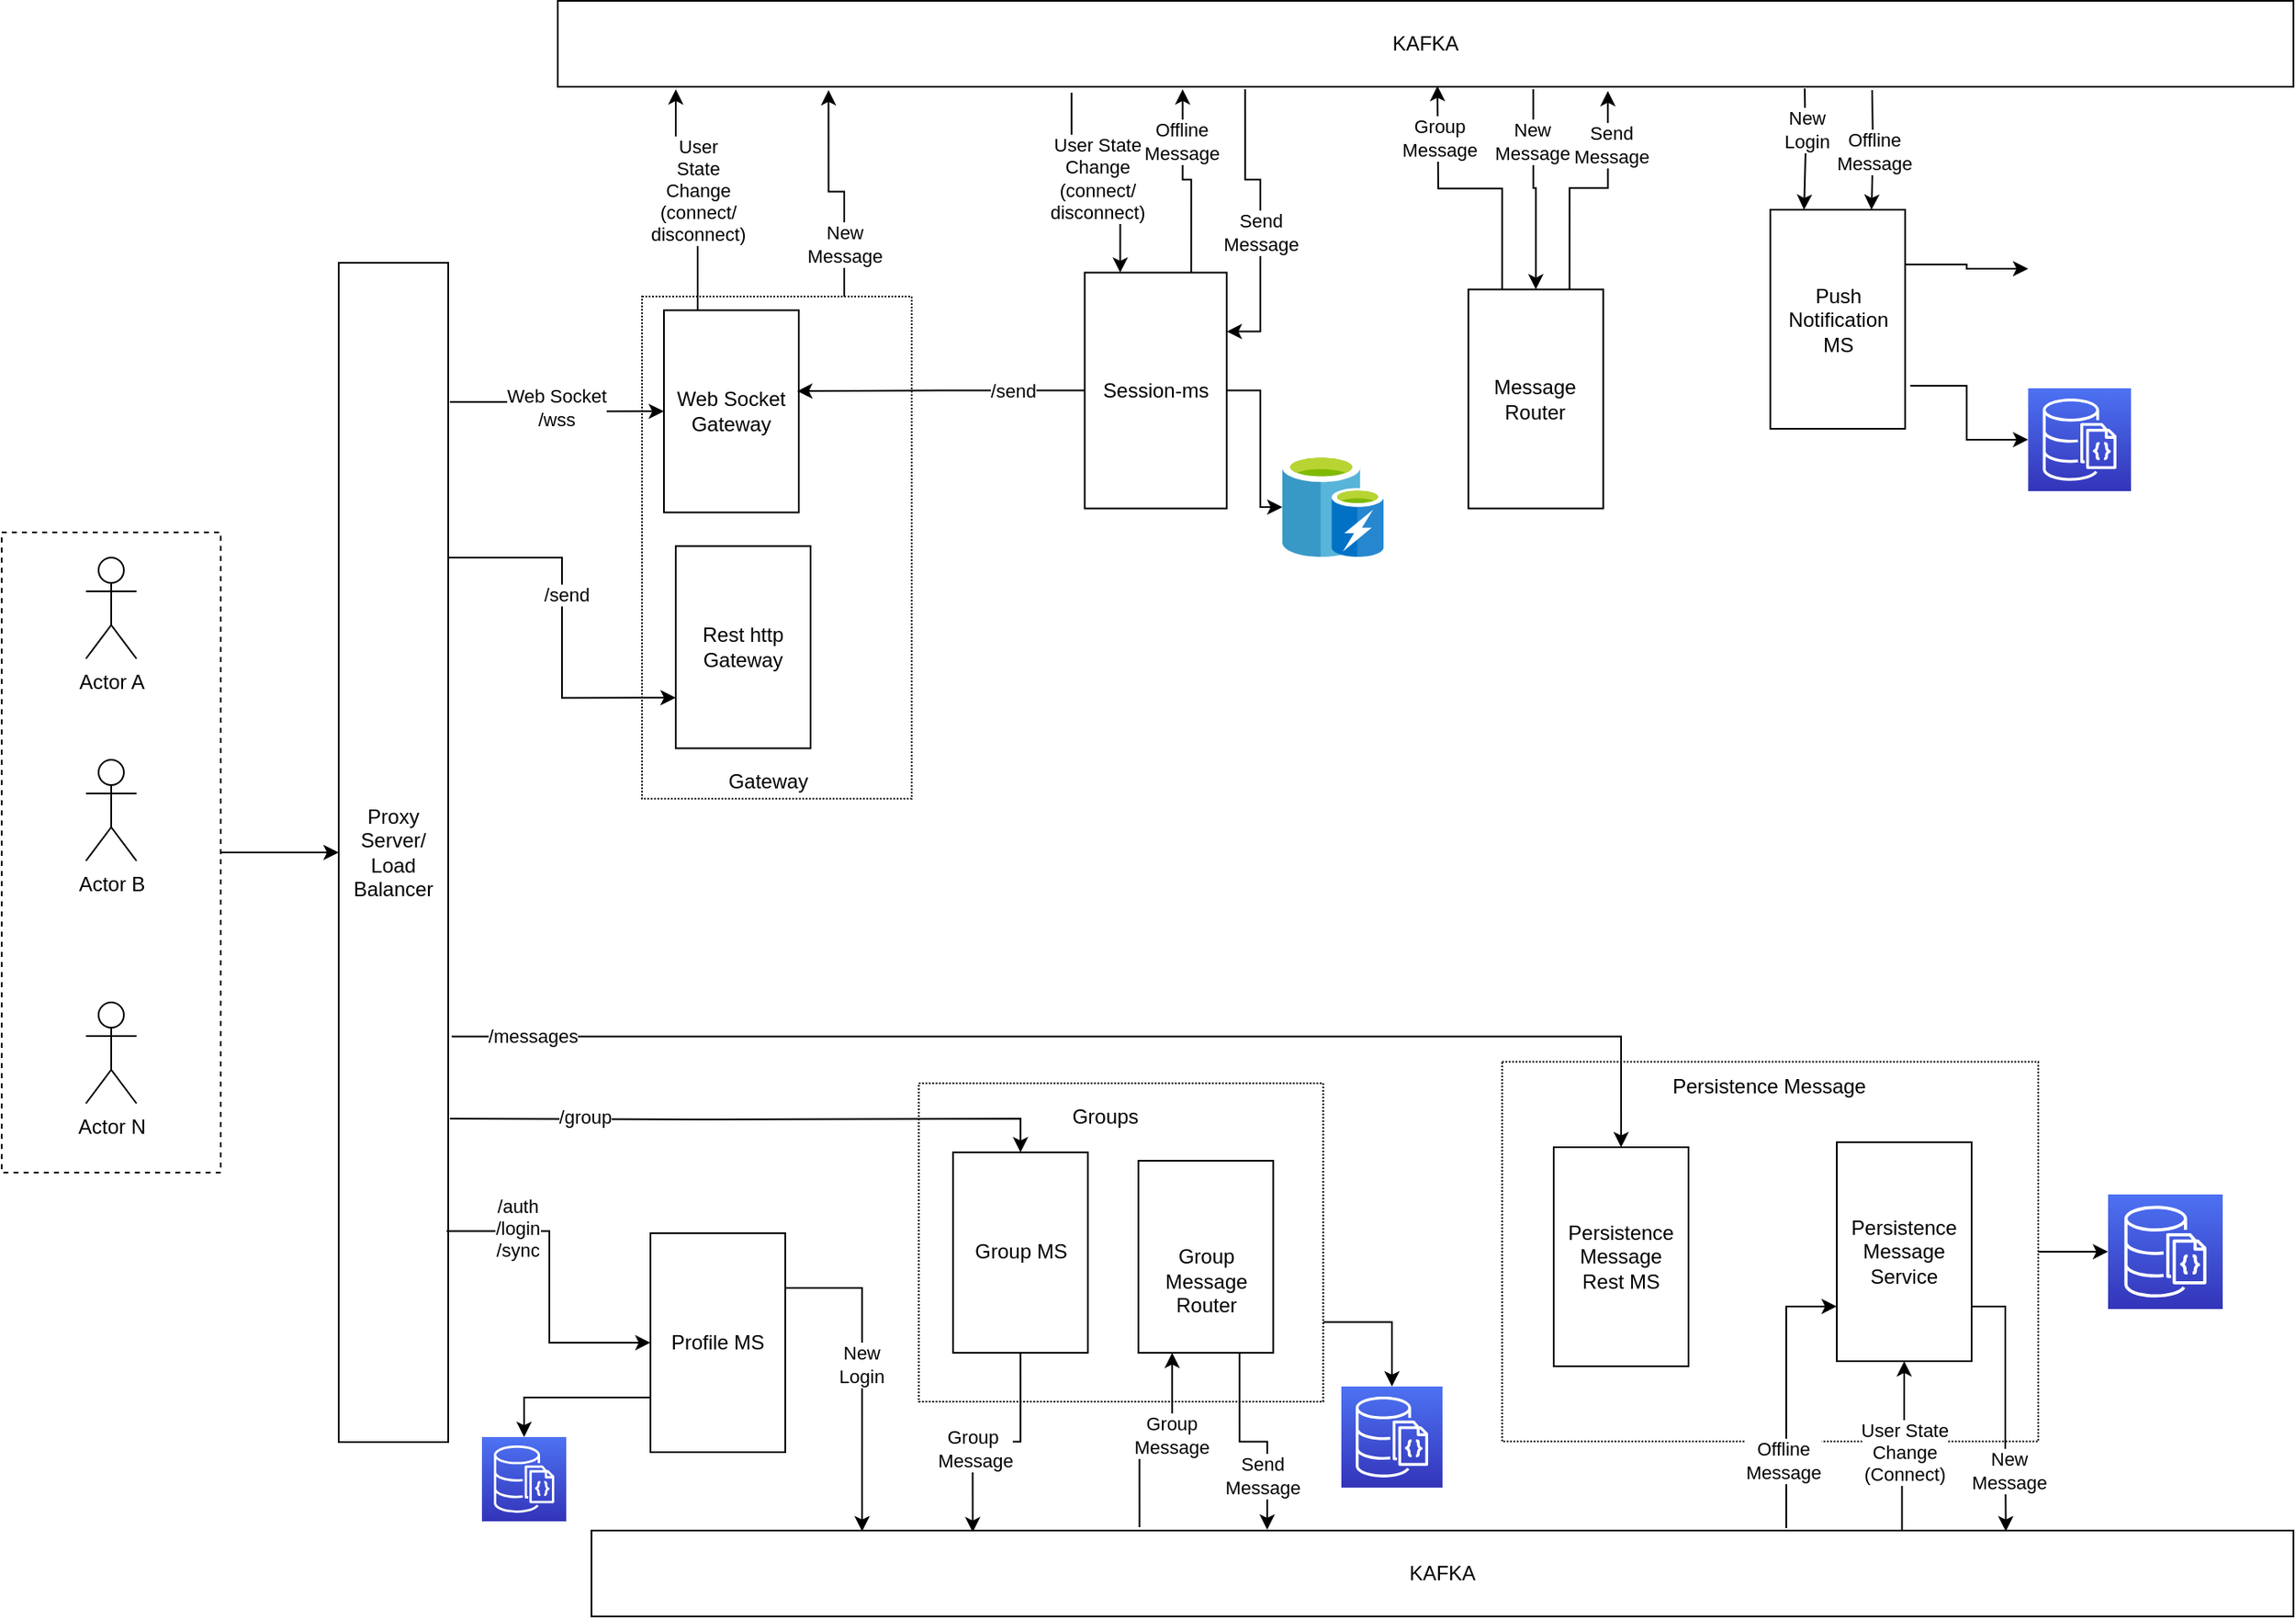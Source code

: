 <mxfile>
    <diagram id="RSYcsxC__H46-TK2MD64" name="Page-1">
        <mxGraphModel dx="3701" dy="812" grid="1" gridSize="10" guides="1" tooltips="1" connect="1" arrows="1" fold="1" page="1" pageScale="1" pageWidth="700" pageHeight="1000" background="#FFFFFF" math="0" shadow="0">
            <root>
                <mxCell id="0"/>
                <mxCell id="1" parent="0"/>
                <mxCell id="63" value="" style="edgeStyle=orthogonalEdgeStyle;rounded=0;orthogonalLoop=1;jettySize=auto;html=1;" parent="1" source="39" target="KddCfiHKjTZhK5jRU7fS-80" edge="1">
                    <mxGeometry relative="1" as="geometry"/>
                </mxCell>
                <mxCell id="39" value="" style="rounded=0;whiteSpace=wrap;html=1;dashed=1;dashPattern=1 1;fillColor=none;" parent="1" vertex="1">
                    <mxGeometry x="-1179.62" y="644.29" width="318.2" height="225.38" as="geometry"/>
                </mxCell>
                <mxCell id="34" value="" style="rounded=0;whiteSpace=wrap;html=1;dashed=1;dashPattern=1 1;fillColor=none;" parent="1" vertex="1">
                    <mxGeometry x="-1690" y="190" width="160" height="298.18" as="geometry"/>
                </mxCell>
                <mxCell id="56" style="edgeStyle=orthogonalEdgeStyle;rounded=0;orthogonalLoop=1;jettySize=auto;html=1;exitX=1;exitY=0.75;exitDx=0;exitDy=0;entryX=0.5;entryY=0;entryDx=0;entryDy=0;entryPerimeter=0;" parent="1" source="28" target="KddCfiHKjTZhK5jRU7fS-82" edge="1">
                    <mxGeometry relative="1" as="geometry"/>
                </mxCell>
                <mxCell id="28" value="" style="rounded=0;whiteSpace=wrap;html=1;dashed=1;dashPattern=1 1;fillColor=none;" parent="1" vertex="1">
                    <mxGeometry x="-1525.76" y="656.99" width="239.99" height="189" as="geometry"/>
                </mxCell>
                <mxCell id="KddCfiHKjTZhK5jRU7fS-4" value="Web Socket Gateway" style="rounded=0;whiteSpace=wrap;html=1;" parent="1" vertex="1">
                    <mxGeometry x="-1676.99" y="198.18" width="80" height="120" as="geometry"/>
                </mxCell>
                <mxCell id="QxDYbT5BnJMNfRrLhp_I-42" style="edgeStyle=orthogonalEdgeStyle;rounded=0;orthogonalLoop=1;jettySize=auto;html=1;entryX=0.5;entryY=1;entryDx=0;entryDy=0;exitX=0.77;exitY=0.01;exitDx=0;exitDy=0;exitPerimeter=0;" parent="1" source="KddCfiHKjTZhK5jRU7fS-26" target="QxDYbT5BnJMNfRrLhp_I-37" edge="1">
                    <mxGeometry relative="1" as="geometry">
                        <mxPoint x="-728.51" y="911.98" as="targetPoint"/>
                        <mxPoint x="-942.04" y="915" as="sourcePoint"/>
                    </mxGeometry>
                </mxCell>
                <mxCell id="QxDYbT5BnJMNfRrLhp_I-43" value="User State &lt;br&gt;Change&lt;br&gt;(Connect)" style="edgeLabel;html=1;align=center;verticalAlign=middle;resizable=0;points=[];" parent="QxDYbT5BnJMNfRrLhp_I-42" vertex="1" connectable="0">
                    <mxGeometry x="-0.008" y="13" relative="1" as="geometry">
                        <mxPoint x="1.01" y="16.69" as="offset"/>
                    </mxGeometry>
                </mxCell>
                <mxCell id="QxDYbT5BnJMNfRrLhp_I-3" style="edgeStyle=orthogonalEdgeStyle;rounded=0;orthogonalLoop=1;jettySize=auto;html=1;entryX=0.068;entryY=1.029;entryDx=0;entryDy=0;entryPerimeter=0;exitX=0.25;exitY=0;exitDx=0;exitDy=0;" parent="1" source="KddCfiHKjTZhK5jRU7fS-4" target="KddCfiHKjTZhK5jRU7fS-12" edge="1">
                    <mxGeometry relative="1" as="geometry">
                        <mxPoint x="-1170" y="105" as="sourcePoint"/>
                        <mxPoint x="-970.48" y="119.26" as="targetPoint"/>
                    </mxGeometry>
                </mxCell>
                <mxCell id="QxDYbT5BnJMNfRrLhp_I-4" value="User &lt;br&gt;State &lt;br&gt;Change&lt;br&gt;(connect/&lt;br&gt;disconnect)" style="edgeLabel;html=1;align=center;verticalAlign=middle;resizable=0;points=[];" parent="QxDYbT5BnJMNfRrLhp_I-3" vertex="1" connectable="0">
                    <mxGeometry x="-0.4" relative="1" as="geometry">
                        <mxPoint x="0.01" y="-28.18" as="offset"/>
                    </mxGeometry>
                </mxCell>
                <mxCell id="QxDYbT5BnJMNfRrLhp_I-78" style="edgeStyle=orthogonalEdgeStyle;rounded=0;orthogonalLoop=1;jettySize=auto;html=1;exitX=0.75;exitY=0;exitDx=0;exitDy=0;entryX=0.156;entryY=1.039;entryDx=0;entryDy=0;entryPerimeter=0;" parent="1" source="34" target="KddCfiHKjTZhK5jRU7fS-12" edge="1">
                    <mxGeometry relative="1" as="geometry">
                        <mxPoint x="-1273" y="315" as="sourcePoint"/>
                        <mxPoint x="-1271.39" y="95.998" as="targetPoint"/>
                        <Array as="points"/>
                    </mxGeometry>
                </mxCell>
                <mxCell id="QxDYbT5BnJMNfRrLhp_I-79" value="New &lt;br&gt;Message" style="edgeLabel;html=1;align=center;verticalAlign=middle;resizable=0;points=[];" parent="QxDYbT5BnJMNfRrLhp_I-78" vertex="1" connectable="0">
                    <mxGeometry x="-0.366" relative="1" as="geometry">
                        <mxPoint y="11.0" as="offset"/>
                    </mxGeometry>
                </mxCell>
                <mxCell id="KddCfiHKjTZhK5jRU7fS-55" style="edgeStyle=orthogonalEdgeStyle;rounded=0;orthogonalLoop=1;jettySize=auto;html=1;exitX=0.25;exitY=0;exitDx=0;exitDy=0;" parent="1" source="QxDYbT5BnJMNfRrLhp_I-27" edge="1">
                    <mxGeometry relative="1" as="geometry">
                        <mxPoint x="-1218" y="65" as="targetPoint"/>
                    </mxGeometry>
                </mxCell>
                <mxCell id="KddCfiHKjTZhK5jRU7fS-56" value="Group &lt;br&gt;Message" style="edgeLabel;html=1;align=center;verticalAlign=middle;resizable=0;points=[];" parent="KddCfiHKjTZhK5jRU7fS-55" vertex="1" connectable="0">
                    <mxGeometry x="0.612" relative="1" as="geometry">
                        <mxPoint as="offset"/>
                    </mxGeometry>
                </mxCell>
                <mxCell id="12" style="edgeStyle=orthogonalEdgeStyle;rounded=0;orthogonalLoop=1;jettySize=auto;html=1;exitX=0.75;exitY=0;exitDx=0;exitDy=0;entryX=0.605;entryY=1.049;entryDx=0;entryDy=0;entryPerimeter=0;" parent="1" source="QxDYbT5BnJMNfRrLhp_I-27" target="KddCfiHKjTZhK5jRU7fS-12" edge="1">
                    <mxGeometry relative="1" as="geometry">
                        <mxPoint x="-636.7" y="88.04" as="targetPoint"/>
                    </mxGeometry>
                </mxCell>
                <mxCell id="13" value="Send &lt;br&gt;Message" style="edgeLabel;html=1;align=center;verticalAlign=middle;resizable=0;points=[];" parent="12" vertex="1" connectable="0">
                    <mxGeometry x="0.155" y="-2" relative="1" as="geometry">
                        <mxPoint x="3.28" y="-27.7" as="offset"/>
                    </mxGeometry>
                </mxCell>
                <mxCell id="QxDYbT5BnJMNfRrLhp_I-27" value="Message Router" style="rounded=0;whiteSpace=wrap;html=1;fillColor=#ffffff;" parent="1" vertex="1">
                    <mxGeometry x="-1199.62" y="185.8" width="80" height="130" as="geometry"/>
                </mxCell>
                <mxCell id="49" style="edgeStyle=orthogonalEdgeStyle;rounded=0;orthogonalLoop=1;jettySize=auto;html=1;exitX=1;exitY=0.75;exitDx=0;exitDy=0;entryX=0.831;entryY=0.01;entryDx=0;entryDy=0;entryPerimeter=0;" parent="1" source="QxDYbT5BnJMNfRrLhp_I-37" target="KddCfiHKjTZhK5jRU7fS-26" edge="1">
                    <mxGeometry relative="1" as="geometry">
                        <mxPoint x="-880.43" y="916.989" as="targetPoint"/>
                    </mxGeometry>
                </mxCell>
                <mxCell id="50" value="New &lt;br&gt;Message" style="edgeLabel;html=1;align=center;verticalAlign=middle;resizable=0;points=[];" parent="49" vertex="1" connectable="0">
                    <mxGeometry x="0.527" y="1" relative="1" as="geometry">
                        <mxPoint as="offset"/>
                    </mxGeometry>
                </mxCell>
                <mxCell id="QxDYbT5BnJMNfRrLhp_I-37" value="Persistence Message Service" style="rounded=0;whiteSpace=wrap;html=1;fillColor=#ffffff;movable=1;resizable=1;rotatable=1;deletable=1;editable=1;connectable=1;" parent="1" vertex="1">
                    <mxGeometry x="-980.99" y="691.98" width="80" height="130" as="geometry"/>
                </mxCell>
                <mxCell id="QxDYbT5BnJMNfRrLhp_I-76" value="Web Socket&lt;br&gt;/wss" style="edgeStyle=orthogonalEdgeStyle;rounded=0;orthogonalLoop=1;jettySize=auto;html=1;entryX=0;entryY=0.5;entryDx=0;entryDy=0;exitX=1.015;exitY=0.118;exitDx=0;exitDy=0;exitPerimeter=0;" parent="1" source="QxDYbT5BnJMNfRrLhp_I-68" target="KddCfiHKjTZhK5jRU7fS-4" edge="1">
                    <mxGeometry relative="1" as="geometry">
                        <mxPoint x="-1556" y="430" as="sourcePoint"/>
                        <mxPoint x="-1364.36" y="427.488" as="targetPoint"/>
                    </mxGeometry>
                </mxCell>
                <mxCell id="31" style="edgeStyle=orthogonalEdgeStyle;rounded=0;orthogonalLoop=1;jettySize=auto;html=1;exitX=1;exitY=0.25;exitDx=0;exitDy=0;entryX=0;entryY=0.75;entryDx=0;entryDy=0;" parent="1" source="QxDYbT5BnJMNfRrLhp_I-68" target="32" edge="1">
                    <mxGeometry relative="1" as="geometry">
                        <mxPoint x="-1400" y="480" as="targetPoint"/>
                    </mxGeometry>
                </mxCell>
                <mxCell id="38" value="/send" style="edgeLabel;html=1;align=center;verticalAlign=middle;resizable=0;points=[];" parent="31" vertex="1" connectable="0">
                    <mxGeometry x="-0.157" y="-2" relative="1" as="geometry">
                        <mxPoint x="4" y="-2.59" as="offset"/>
                    </mxGeometry>
                </mxCell>
                <mxCell id="QxDYbT5BnJMNfRrLhp_I-68" value="Proxy Server/&lt;br&gt;Load Balancer" style="rounded=0;whiteSpace=wrap;html=1;fillColor=#ffffff;" parent="1" vertex="1">
                    <mxGeometry x="-1870" y="170" width="65" height="700" as="geometry"/>
                </mxCell>
                <mxCell id="QxDYbT5BnJMNfRrLhp_I-75" style="edgeStyle=orthogonalEdgeStyle;rounded=0;orthogonalLoop=1;jettySize=auto;html=1;" parent="1" source="QxDYbT5BnJMNfRrLhp_I-69" target="QxDYbT5BnJMNfRrLhp_I-68" edge="1">
                    <mxGeometry relative="1" as="geometry"/>
                </mxCell>
                <mxCell id="QxDYbT5BnJMNfRrLhp_I-69" value="" style="rounded=0;whiteSpace=wrap;html=1;fillColor=none;dashed=1;" parent="1" vertex="1">
                    <mxGeometry x="-2070" y="330" width="130" height="380" as="geometry"/>
                </mxCell>
                <mxCell id="QxDYbT5BnJMNfRrLhp_I-70" value="Actor B" style="shape=umlActor;verticalLabelPosition=bottom;labelBackgroundColor=#ffffff;verticalAlign=top;html=1;outlineConnect=0;fillColor=#ffffff;" parent="1" vertex="1">
                    <mxGeometry x="-2020" y="465" width="30" height="60" as="geometry"/>
                </mxCell>
                <mxCell id="QxDYbT5BnJMNfRrLhp_I-71" value="Actor A" style="shape=umlActor;verticalLabelPosition=bottom;labelBackgroundColor=#ffffff;verticalAlign=top;html=1;outlineConnect=0;fillColor=#ffffff;" parent="1" vertex="1">
                    <mxGeometry x="-2020" y="345" width="30" height="60" as="geometry"/>
                </mxCell>
                <mxCell id="QxDYbT5BnJMNfRrLhp_I-72" value="Actor N" style="shape=umlActor;verticalLabelPosition=bottom;labelBackgroundColor=#ffffff;verticalAlign=top;html=1;outlineConnect=0;fillColor=#ffffff;" parent="1" vertex="1">
                    <mxGeometry x="-2020" y="609" width="30" height="60" as="geometry"/>
                </mxCell>
                <mxCell id="QxDYbT5BnJMNfRrLhp_I-85" style="edgeStyle=orthogonalEdgeStyle;rounded=0;orthogonalLoop=1;jettySize=auto;html=1;entryX=0.5;entryY=0;entryDx=0;entryDy=0;entryPerimeter=0;exitX=0;exitY=0.75;exitDx=0;exitDy=0;" parent="1" source="QxDYbT5BnJMNfRrLhp_I-83" target="KddCfiHKjTZhK5jRU7fS-81" edge="1">
                    <mxGeometry relative="1" as="geometry">
                        <mxPoint x="-1554.99" y="860.99" as="targetPoint"/>
                    </mxGeometry>
                </mxCell>
                <mxCell id="KddCfiHKjTZhK5jRU7fS-43" style="edgeStyle=orthogonalEdgeStyle;rounded=0;orthogonalLoop=1;jettySize=auto;html=1;exitX=1;exitY=0.25;exitDx=0;exitDy=0;entryX=0.159;entryY=0.01;entryDx=0;entryDy=0;entryPerimeter=0;" parent="1" source="QxDYbT5BnJMNfRrLhp_I-83" edge="1" target="KddCfiHKjTZhK5jRU7fS-26">
                    <mxGeometry relative="1" as="geometry">
                        <mxPoint x="-1554.99" y="915.99" as="targetPoint"/>
                    </mxGeometry>
                </mxCell>
                <mxCell id="KddCfiHKjTZhK5jRU7fS-44" value="New &lt;br&gt;Login" style="edgeLabel;html=1;align=center;verticalAlign=middle;resizable=0;points=[];" parent="KddCfiHKjTZhK5jRU7fS-43" vertex="1" connectable="0">
                    <mxGeometry x="-0.049" y="-1" relative="1" as="geometry">
                        <mxPoint as="offset"/>
                    </mxGeometry>
                </mxCell>
                <mxCell id="QxDYbT5BnJMNfRrLhp_I-83" value="Profile MS" style="rounded=0;whiteSpace=wrap;html=1;fillColor=#ffffff;" parent="1" vertex="1">
                    <mxGeometry x="-1684.99" y="745.99" width="80" height="130" as="geometry"/>
                </mxCell>
                <mxCell id="KddCfiHKjTZhK5jRU7fS-5" style="edgeStyle=orthogonalEdgeStyle;rounded=0;orthogonalLoop=1;jettySize=auto;html=1;entryX=0.5;entryY=0;entryDx=0;entryDy=0;" parent="1" target="KddCfiHKjTZhK5jRU7fS-8" edge="1">
                    <mxGeometry relative="1" as="geometry">
                        <mxPoint x="-1804" y="678" as="sourcePoint"/>
                    </mxGeometry>
                </mxCell>
                <mxCell id="KddCfiHKjTZhK5jRU7fS-6" value="/group" style="edgeLabel;html=1;align=center;verticalAlign=middle;resizable=0;points=[];" parent="KddCfiHKjTZhK5jRU7fS-5" vertex="1" connectable="0">
                    <mxGeometry x="-0.557" y="3" relative="1" as="geometry">
                        <mxPoint y="1" as="offset"/>
                    </mxGeometry>
                </mxCell>
                <mxCell id="43" style="edgeStyle=orthogonalEdgeStyle;rounded=0;orthogonalLoop=1;jettySize=auto;html=1;exitX=0.5;exitY=1;exitDx=0;exitDy=0;entryX=0.224;entryY=0.02;entryDx=0;entryDy=0;entryPerimeter=0;" parent="1" source="KddCfiHKjTZhK5jRU7fS-8" target="KddCfiHKjTZhK5jRU7fS-26" edge="1">
                    <mxGeometry relative="1" as="geometry">
                        <mxPoint x="-1474.99" y="914.99" as="targetPoint"/>
                    </mxGeometry>
                </mxCell>
                <mxCell id="44" value="Group&lt;br&gt;&amp;nbsp;Message" style="edgeLabel;html=1;align=center;verticalAlign=middle;resizable=0;points=[];" parent="43" vertex="1" connectable="0">
                    <mxGeometry x="0.26" relative="1" as="geometry">
                        <mxPoint as="offset"/>
                    </mxGeometry>
                </mxCell>
                <mxCell id="KddCfiHKjTZhK5jRU7fS-8" value="Group MS" style="rounded=0;whiteSpace=wrap;html=1;fillColor=#ffffff;" parent="1" vertex="1">
                    <mxGeometry x="-1505.41" y="697.99" width="80" height="119" as="geometry"/>
                </mxCell>
                <mxCell id="9" style="edgeStyle=orthogonalEdgeStyle;rounded=0;orthogonalLoop=1;jettySize=auto;html=1;exitX=0.562;exitY=1.029;exitDx=0;exitDy=0;exitPerimeter=0;" parent="1" source="KddCfiHKjTZhK5jRU7fS-12" target="QxDYbT5BnJMNfRrLhp_I-27" edge="1">
                    <mxGeometry relative="1" as="geometry">
                        <mxPoint x="-696.29" y="89.009" as="sourcePoint"/>
                    </mxGeometry>
                </mxCell>
                <mxCell id="10" value="New &lt;br&gt;Message" style="edgeLabel;html=1;align=center;verticalAlign=middle;resizable=0;points=[];" parent="9" vertex="1" connectable="0">
                    <mxGeometry x="-0.234" y="1" relative="1" as="geometry">
                        <mxPoint x="-2.31" y="-15.01" as="offset"/>
                    </mxGeometry>
                </mxCell>
                <mxCell id="16" style="edgeStyle=orthogonalEdgeStyle;rounded=0;orthogonalLoop=1;jettySize=auto;html=1;exitX=0.296;exitY=1.069;exitDx=0;exitDy=0;entryX=0.25;entryY=0;entryDx=0;entryDy=0;exitPerimeter=0;" parent="1" source="KddCfiHKjTZhK5jRU7fS-12" target="4" edge="1">
                    <mxGeometry relative="1" as="geometry"/>
                </mxCell>
                <mxCell id="55" value="Offline &lt;br&gt;Message" style="edgeStyle=orthogonalEdgeStyle;rounded=0;orthogonalLoop=1;jettySize=auto;html=1;entryX=0.75;entryY=0;entryDx=0;entryDy=0;" parent="1" target="KddCfiHKjTZhK5jRU7fS-35" edge="1">
                    <mxGeometry relative="1" as="geometry">
                        <mxPoint x="-960.03" y="67.5" as="sourcePoint"/>
                    </mxGeometry>
                </mxCell>
                <mxCell id="60" style="edgeStyle=orthogonalEdgeStyle;rounded=0;orthogonalLoop=1;jettySize=auto;html=1;entryX=1;entryY=0.25;entryDx=0;entryDy=0;exitX=0.396;exitY=1.029;exitDx=0;exitDy=0;exitPerimeter=0;" parent="1" source="KddCfiHKjTZhK5jRU7fS-12" target="4" edge="1">
                    <mxGeometry relative="1" as="geometry">
                        <mxPoint x="-1300" y="100" as="sourcePoint"/>
                    </mxGeometry>
                </mxCell>
                <mxCell id="61" value="Send&lt;br&gt;Message" style="edgeLabel;html=1;align=center;verticalAlign=middle;resizable=0;points=[];" parent="60" vertex="1" connectable="0">
                    <mxGeometry x="0.09" relative="1" as="geometry">
                        <mxPoint as="offset"/>
                    </mxGeometry>
                </mxCell>
                <mxCell id="KddCfiHKjTZhK5jRU7fS-12" value="KAFKA" style="rounded=0;whiteSpace=wrap;html=1;" parent="1" vertex="1">
                    <mxGeometry x="-1740" y="14.5" width="1030" height="51" as="geometry"/>
                </mxCell>
                <mxCell id="24" style="edgeStyle=orthogonalEdgeStyle;rounded=0;orthogonalLoop=1;jettySize=auto;html=1;exitX=0.322;exitY=-0.039;exitDx=0;exitDy=0;entryX=0.25;entryY=1;entryDx=0;entryDy=0;exitPerimeter=0;" parent="1" source="KddCfiHKjTZhK5jRU7fS-26" target="KddCfiHKjTZhK5jRU7fS-53" edge="1">
                    <mxGeometry relative="1" as="geometry"/>
                </mxCell>
                <mxCell id="25" value="Group &lt;br&gt;Message" style="edgeLabel;html=1;align=center;verticalAlign=middle;resizable=0;points=[];" parent="24" vertex="1" connectable="0">
                    <mxGeometry x="0.215" y="1" relative="1" as="geometry">
                        <mxPoint as="offset"/>
                    </mxGeometry>
                </mxCell>
                <mxCell id="57" style="edgeStyle=orthogonalEdgeStyle;rounded=0;orthogonalLoop=1;jettySize=auto;html=1;exitX=0.702;exitY=-0.029;exitDx=0;exitDy=0;entryX=0;entryY=0.75;entryDx=0;entryDy=0;exitPerimeter=0;" parent="1" source="KddCfiHKjTZhK5jRU7fS-26" target="QxDYbT5BnJMNfRrLhp_I-37" edge="1">
                    <mxGeometry relative="1" as="geometry"/>
                </mxCell>
                <mxCell id="58" value="Offline&lt;br&gt;Message" style="edgeLabel;html=1;align=center;verticalAlign=middle;resizable=0;points=[];" parent="57" vertex="1" connectable="0">
                    <mxGeometry x="-0.501" y="2" relative="1" as="geometry">
                        <mxPoint as="offset"/>
                    </mxGeometry>
                </mxCell>
                <mxCell id="KddCfiHKjTZhK5jRU7fS-26" value="KAFKA" style="rounded=0;whiteSpace=wrap;html=1;" parent="1" vertex="1">
                    <mxGeometry x="-1720" y="922.49" width="1010" height="51" as="geometry"/>
                </mxCell>
                <mxCell id="KddCfiHKjTZhK5jRU7fS-34" style="edgeStyle=orthogonalEdgeStyle;rounded=0;orthogonalLoop=1;jettySize=auto;html=1;entryX=0;entryY=0.5;entryDx=0;entryDy=0;entryPerimeter=0;exitX=1.038;exitY=0.804;exitDx=0;exitDy=0;exitPerimeter=0;" parent="1" source="KddCfiHKjTZhK5jRU7fS-35" target="KddCfiHKjTZhK5jRU7fS-78" edge="1">
                    <mxGeometry relative="1" as="geometry">
                        <mxPoint x="-883.41" y="201.99" as="targetPoint"/>
                    </mxGeometry>
                </mxCell>
                <mxCell id="KddCfiHKjTZhK5jRU7fS-96" style="edgeStyle=orthogonalEdgeStyle;rounded=0;orthogonalLoop=1;jettySize=auto;html=1;exitX=1;exitY=0.25;exitDx=0;exitDy=0;entryX=0;entryY=0.5;entryDx=0;entryDy=0;" parent="1" source="KddCfiHKjTZhK5jRU7fS-35" target="KddCfiHKjTZhK5jRU7fS-95" edge="1">
                    <mxGeometry relative="1" as="geometry"/>
                </mxCell>
                <mxCell id="KddCfiHKjTZhK5jRU7fS-35" value="Push Notification MS" style="rounded=0;whiteSpace=wrap;html=1;fillColor=#ffffff;" parent="1" vertex="1">
                    <mxGeometry x="-1020.425" y="138.5" width="80" height="130" as="geometry"/>
                </mxCell>
                <mxCell id="KddCfiHKjTZhK5jRU7fS-45" style="edgeStyle=orthogonalEdgeStyle;rounded=0;orthogonalLoop=1;jettySize=auto;html=1;entryX=0.25;entryY=0;entryDx=0;entryDy=0;" parent="1" target="KddCfiHKjTZhK5jRU7fS-35" edge="1">
                    <mxGeometry relative="1" as="geometry">
                        <mxPoint x="-1000.03" y="66.5" as="sourcePoint"/>
                        <mxPoint x="-1043.4" y="193.99" as="targetPoint"/>
                    </mxGeometry>
                </mxCell>
                <mxCell id="KddCfiHKjTZhK5jRU7fS-46" value="&lt;span style=&quot;color: rgba(0 , 0 , 0 , 0) ; font-family: monospace ; font-size: 0px ; background-color: rgb(248 , 249 , 250)&quot;&gt;%3CmxGraphModel%3E%3Croot%3E%3CmxCell%20id%3D%220%22%2F%3E%3CmxCell%20id%3D%221%22%20parent%3D%220%22%2F%3E%3CmxCell%20id%3D%222%22%20style%3D%22edgeStyle%3DorthogonalEdgeStyle%3Brounded%3D0%3BorthogonalLoop%3D1%3BjettySize%3Dauto%3Bhtml%3D1%3BentryX%3D0%3BentryY%3D0.75%3BentryDx%3D0%3BentryDy%3D0%3BexitX%3D0.638%3BexitY%3D0.039%3BexitDx%3D0%3BexitDy%3D0%3BexitPerimeter%3D0%3B%22%20edge%3D%221%22%20parent%3D%221%22%3E%3CmxGeometry%20relative%3D%221%22%20as%3D%22geometry%22%3E%3CmxPoint%20x%3D%22414.38%22%20y%3D%22901.989%22%20as%3D%22sourcePoint%22%2F%3E%3CmxPoint%20x%3D%22440%22%20y%3D%22779%22%20as%3D%22targetPoint%22%2F%3E%3C%2FmxGeometry%3E%3C%2FmxCell%3E%3CmxCell%20id%3D%223%22%20value%3D%22User-Offline%22%20style%3D%22edgeLabel%3Bhtml%3D1%3Balign%3Dcenter%3BverticalAlign%3Dmiddle%3Bresizable%3D0%3Bpoints%3D%5B%5D%3B%22%20vertex%3D%221%22%20connectable%3D%220%22%20parent%3D%222%22%3E%3CmxGeometry%20x%3D%22-0.557%22%20y%3D%223%22%20relative%3D%221%22%20as%3D%22geometry%22%3E%3CmxPoint%20x%3D%222.99%22%20y%3D%22-18%22%20as%3D%22offset%22%2F%3E%3C%2FmxGeometry%3E%3C%2FmxCell%3E%3C%2Froot%3E%3C%2FmxGraphModel%3N&lt;/span&gt;" style="edgeLabel;html=1;align=center;verticalAlign=middle;resizable=0;points=[];" parent="KddCfiHKjTZhK5jRU7fS-45" vertex="1" connectable="0">
                    <mxGeometry x="-0.557" y="3" relative="1" as="geometry">
                        <mxPoint x="2.99" y="-18" as="offset"/>
                    </mxGeometry>
                </mxCell>
                <mxCell id="KddCfiHKjTZhK5jRU7fS-47" value="New &lt;br&gt;Login" style="edgeLabel;html=1;align=center;verticalAlign=middle;resizable=0;points=[];" parent="KddCfiHKjTZhK5jRU7fS-45" vertex="1" connectable="0">
                    <mxGeometry x="-0.329" relative="1" as="geometry">
                        <mxPoint as="offset"/>
                    </mxGeometry>
                </mxCell>
                <mxCell id="26" style="edgeStyle=orthogonalEdgeStyle;rounded=0;orthogonalLoop=1;jettySize=auto;html=1;exitX=0.75;exitY=1;exitDx=0;exitDy=0;entryX=0.397;entryY=-0.01;entryDx=0;entryDy=0;entryPerimeter=0;" parent="1" source="KddCfiHKjTZhK5jRU7fS-53" target="KddCfiHKjTZhK5jRU7fS-26" edge="1">
                    <mxGeometry relative="1" as="geometry">
                        <mxPoint x="-1334.99" y="916.99" as="targetPoint"/>
                    </mxGeometry>
                </mxCell>
                <mxCell id="27" value="Send &lt;br&gt;Message" style="edgeLabel;html=1;align=center;verticalAlign=middle;resizable=0;points=[];" parent="26" vertex="1" connectable="0">
                    <mxGeometry x="0.087" y="1" relative="1" as="geometry">
                        <mxPoint y="21.2" as="offset"/>
                    </mxGeometry>
                </mxCell>
                <mxCell id="KddCfiHKjTZhK5jRU7fS-53" value="&lt;br&gt;&lt;br&gt;Group Message Router" style="rounded=0;whiteSpace=wrap;html=1;fillColor=#ffffff;" parent="1" vertex="1">
                    <mxGeometry x="-1395.41" y="702.99" width="80" height="114" as="geometry"/>
                </mxCell>
                <mxCell id="KddCfiHKjTZhK5jRU7fS-65" style="edgeStyle=orthogonalEdgeStyle;rounded=0;orthogonalLoop=1;jettySize=auto;html=1;entryX=0;entryY=0.5;entryDx=0;entryDy=0;exitX=0.985;exitY=0.821;exitDx=0;exitDy=0;exitPerimeter=0;" parent="1" source="QxDYbT5BnJMNfRrLhp_I-68" target="QxDYbT5BnJMNfRrLhp_I-83" edge="1">
                    <mxGeometry relative="1" as="geometry">
                        <mxPoint x="-1800" y="746" as="sourcePoint"/>
                        <mxPoint x="-1677.01" y="745.69" as="targetPoint"/>
                    </mxGeometry>
                </mxCell>
                <mxCell id="KddCfiHKjTZhK5jRU7fS-66" value="/auth&lt;br&gt;/login&lt;br&gt;/sync" style="edgeLabel;html=1;align=center;verticalAlign=middle;resizable=0;points=[];" parent="KddCfiHKjTZhK5jRU7fS-65" vertex="1" connectable="0">
                    <mxGeometry x="-0.557" y="3" relative="1" as="geometry">
                        <mxPoint y="1" as="offset"/>
                    </mxGeometry>
                </mxCell>
                <mxCell id="KddCfiHKjTZhK5jRU7fS-78" value="" style="points=[[0,0,0],[0.25,0,0],[0.5,0,0],[0.75,0,0],[1,0,0],[0,1,0],[0.25,1,0],[0.5,1,0],[0.75,1,0],[1,1,0],[0,0.25,0],[0,0.5,0],[0,0.75,0],[1,0.25,0],[1,0.5,0],[1,0.75,0]];outlineConnect=0;fontColor=#232F3E;gradientColor=#4D72F3;gradientDirection=north;fillColor=#3334B9;strokeColor=#ffffff;dashed=0;verticalLabelPosition=bottom;verticalAlign=top;align=center;html=1;fontSize=12;fontStyle=0;aspect=fixed;shape=mxgraph.aws4.resourceIcon;resIcon=mxgraph.aws4.documentdb_with_mongodb_compatibility;" parent="1" vertex="1">
                    <mxGeometry x="-867.41" y="244.48" width="61.02" height="61.02" as="geometry"/>
                </mxCell>
                <mxCell id="KddCfiHKjTZhK5jRU7fS-80" value="" style="points=[[0,0,0],[0.25,0,0],[0.5,0,0],[0.75,0,0],[1,0,0],[0,1,0],[0.25,1,0],[0.5,1,0],[0.75,1,0],[1,1,0],[0,0.25,0],[0,0.5,0],[0,0.75,0],[1,0.25,0],[1,0.5,0],[1,0.75,0]];outlineConnect=0;fontColor=#232F3E;gradientColor=#4D72F3;gradientDirection=north;fillColor=#3334B9;strokeColor=#ffffff;dashed=0;verticalLabelPosition=bottom;verticalAlign=top;align=center;html=1;fontSize=12;fontStyle=0;aspect=fixed;shape=mxgraph.aws4.resourceIcon;resIcon=mxgraph.aws4.documentdb_with_mongodb_compatibility;" parent="1" vertex="1">
                    <mxGeometry x="-820.0" y="722.98" width="68" height="68" as="geometry"/>
                </mxCell>
                <mxCell id="KddCfiHKjTZhK5jRU7fS-81" value="" style="points=[[0,0,0],[0.25,0,0],[0.5,0,0],[0.75,0,0],[1,0,0],[0,1,0],[0.25,1,0],[0.5,1,0],[0.75,1,0],[1,1,0],[0,0.25,0],[0,0.5,0],[0,0.75,0],[1,0.25,0],[1,0.5,0],[1,0.75,0]];outlineConnect=0;fontColor=#232F3E;gradientColor=#4D72F3;gradientDirection=north;fillColor=#3334B9;strokeColor=#ffffff;dashed=0;verticalLabelPosition=bottom;verticalAlign=top;align=center;html=1;fontSize=12;fontStyle=0;aspect=fixed;shape=mxgraph.aws4.resourceIcon;resIcon=mxgraph.aws4.documentdb_with_mongodb_compatibility;" parent="1" vertex="1">
                    <mxGeometry x="-1784.99" y="866.99" width="50" height="50" as="geometry"/>
                </mxCell>
                <mxCell id="KddCfiHKjTZhK5jRU7fS-82" value="" style="points=[[0,0,0],[0.25,0,0],[0.5,0,0],[0.75,0,0],[1,0,0],[0,1,0],[0.25,1,0],[0.5,1,0],[0.75,1,0],[1,1,0],[0,0.25,0],[0,0.5,0],[0,0.75,0],[1,0.25,0],[1,0.5,0],[1,0.75,0]];outlineConnect=0;fontColor=#232F3E;gradientColor=#4D72F3;gradientDirection=north;fillColor=#3334B9;strokeColor=#ffffff;dashed=0;verticalLabelPosition=bottom;verticalAlign=top;align=center;html=1;fontSize=12;fontStyle=0;aspect=fixed;shape=mxgraph.aws4.resourceIcon;resIcon=mxgraph.aws4.documentdb_with_mongodb_compatibility;" parent="1" vertex="1">
                    <mxGeometry x="-1274.99" y="836.99" width="60" height="60" as="geometry"/>
                </mxCell>
                <mxCell id="KddCfiHKjTZhK5jRU7fS-84" value="" style="shape=image;verticalLabelPosition=bottom;labelBackgroundColor=#ffffff;verticalAlign=top;aspect=fixed;imageAspect=0;image=https://external-content.duckduckgo.com/iu/?u=https%3A%2F%2Ftse1.mm.bing.net%2Fth%3Fid%3DOIP.OOyDucCuYsdQQ8yKV6oNpQHaHa%26pid%3DApi&amp;f=1;" parent="1" vertex="1">
                    <mxGeometry x="-1274.99" y="927.99" width="40" height="40" as="geometry"/>
                </mxCell>
                <mxCell id="KddCfiHKjTZhK5jRU7fS-85" value="" style="shape=image;verticalLabelPosition=bottom;labelBackgroundColor=#ffffff;verticalAlign=top;aspect=fixed;imageAspect=0;image=https://external-content.duckduckgo.com/iu/?u=https%3A%2F%2Ftse1.mm.bing.net%2Fth%3Fid%3DOIP.OOyDucCuYsdQQ8yKV6oNpQHaHa%26pid%3DApi&amp;f=1;" parent="1" vertex="1">
                    <mxGeometry x="-1290" y="20" width="40" height="40" as="geometry"/>
                </mxCell>
                <mxCell id="KddCfiHKjTZhK5jRU7fS-86" value="" style="shape=image;verticalLabelPosition=bottom;labelBackgroundColor=#ffffff;verticalAlign=top;aspect=fixed;imageAspect=0;image=https://external-content.duckduckgo.com/iu/?u=https%3A%2F%2Fwww.splunk.com%2Fcontent%2Fdam%2Fsplunk-blogs%2Fimages%2F2017%2F02%2Fnginx-logo.png&amp;f=1&amp;nofb=1;" parent="1" vertex="1">
                    <mxGeometry x="-1867.5" y="560" width="60" height="60" as="geometry"/>
                </mxCell>
                <mxCell id="KddCfiHKjTZhK5jRU7fS-87" value="" style="shape=image;html=1;verticalAlign=top;verticalLabelPosition=bottom;labelBackgroundColor=#ffffff;imageAspect=0;aspect=fixed;image=https://cdn2.iconfinder.com/data/icons/nodejs-1/128/nodejs-128.png" parent="1" vertex="1">
                    <mxGeometry x="-1656.99" y="208.18" width="40" height="40" as="geometry"/>
                </mxCell>
                <mxCell id="KddCfiHKjTZhK5jRU7fS-88" value="" style="shape=image;html=1;verticalAlign=top;verticalLabelPosition=bottom;labelBackgroundColor=#ffffff;imageAspect=0;aspect=fixed;image=https://cdn2.iconfinder.com/data/icons/nodejs-1/128/nodejs-128.png" parent="1" vertex="1">
                    <mxGeometry x="-1179.62" y="196.82" width="40" height="40" as="geometry"/>
                </mxCell>
                <mxCell id="KddCfiHKjTZhK5jRU7fS-90" value="" style="shape=image;html=1;verticalAlign=top;verticalLabelPosition=bottom;labelBackgroundColor=#ffffff;imageAspect=0;aspect=fixed;image=https://cdn2.iconfinder.com/data/icons/nodejs-1/128/nodejs-128.png" parent="1" vertex="1">
                    <mxGeometry x="-1485.41" y="706.99" width="40" height="40" as="geometry"/>
                </mxCell>
                <mxCell id="KddCfiHKjTZhK5jRU7fS-91" value="" style="shape=image;html=1;verticalAlign=top;verticalLabelPosition=bottom;labelBackgroundColor=#ffffff;imageAspect=0;aspect=fixed;image=https://cdn2.iconfinder.com/data/icons/nodejs-1/128/nodejs-128.png" parent="1" vertex="1">
                    <mxGeometry x="-1671.98" y="746.99" width="40" height="40" as="geometry"/>
                </mxCell>
                <mxCell id="KddCfiHKjTZhK5jRU7fS-92" value="" style="shape=image;html=1;verticalAlign=top;verticalLabelPosition=bottom;labelBackgroundColor=#ffffff;imageAspect=0;aspect=fixed;image=https://cdn2.iconfinder.com/data/icons/nodejs-1/128/nodejs-128.png" parent="1" vertex="1">
                    <mxGeometry x="-1375.41" y="706.99" width="40" height="40" as="geometry"/>
                </mxCell>
                <mxCell id="KddCfiHKjTZhK5jRU7fS-93" value="" style="shape=image;html=1;verticalAlign=top;verticalLabelPosition=bottom;labelBackgroundColor=#ffffff;imageAspect=0;aspect=fixed;image=https://cdn2.iconfinder.com/data/icons/nodejs-1/128/nodejs-128.png;movable=1;resizable=1;rotatable=1;deletable=1;editable=1;connectable=1;" parent="1" vertex="1">
                    <mxGeometry x="-960.99" y="699.98" width="40" height="40" as="geometry"/>
                </mxCell>
                <mxCell id="KddCfiHKjTZhK5jRU7fS-94" value="" style="shape=image;html=1;verticalAlign=top;verticalLabelPosition=bottom;labelBackgroundColor=#ffffff;imageAspect=0;aspect=fixed;image=https://cdn2.iconfinder.com/data/icons/nodejs-1/128/nodejs-128.png" parent="1" vertex="1">
                    <mxGeometry x="-1000.43" y="146.3" width="40" height="40" as="geometry"/>
                </mxCell>
                <mxCell id="KddCfiHKjTZhK5jRU7fS-95" value="" style="shape=image;html=1;verticalAlign=top;verticalLabelPosition=bottom;labelBackgroundColor=#ffffff;imageAspect=0;aspect=fixed;image=https://cdn4.iconfinder.com/data/icons/google-i-o-2016/512/google_firebase-128.png" parent="1" vertex="1">
                    <mxGeometry x="-867.41" y="138.5" width="70" height="70" as="geometry"/>
                </mxCell>
                <mxCell id="3" style="edgeStyle=orthogonalEdgeStyle;rounded=0;orthogonalLoop=1;jettySize=auto;html=1;" parent="1" source="4" target="6" edge="1">
                    <mxGeometry relative="1" as="geometry"/>
                </mxCell>
                <mxCell id="14" style="edgeStyle=orthogonalEdgeStyle;rounded=0;orthogonalLoop=1;jettySize=auto;html=1;entryX=0.988;entryY=0.4;entryDx=0;entryDy=0;entryPerimeter=0;" parent="1" source="4" target="KddCfiHKjTZhK5jRU7fS-4" edge="1">
                    <mxGeometry relative="1" as="geometry"/>
                </mxCell>
                <mxCell id="15" value="/send" style="edgeLabel;html=1;align=center;verticalAlign=middle;resizable=0;points=[];" parent="14" vertex="1" connectable="0">
                    <mxGeometry x="-0.077" y="-2" relative="1" as="geometry">
                        <mxPoint x="36.3" y="2" as="offset"/>
                    </mxGeometry>
                </mxCell>
                <mxCell id="17" style="edgeStyle=orthogonalEdgeStyle;rounded=0;orthogonalLoop=1;jettySize=auto;html=1;exitX=0.75;exitY=0;exitDx=0;exitDy=0;entryX=0.36;entryY=1.029;entryDx=0;entryDy=0;entryPerimeter=0;" parent="1" source="4" target="KddCfiHKjTZhK5jRU7fS-12" edge="1">
                    <mxGeometry relative="1" as="geometry"/>
                </mxCell>
                <mxCell id="18" value="Offline&lt;br&gt;Message" style="edgeLabel;html=1;align=center;verticalAlign=middle;resizable=0;points=[];" parent="17" vertex="1" connectable="0">
                    <mxGeometry x="0.465" y="1" relative="1" as="geometry">
                        <mxPoint as="offset"/>
                    </mxGeometry>
                </mxCell>
                <mxCell id="4" value="Session-ms" style="rounded=0;whiteSpace=wrap;html=1;" parent="1" vertex="1">
                    <mxGeometry x="-1427.3" y="175.8" width="84.24" height="140" as="geometry"/>
                </mxCell>
                <mxCell id="5" value="User State&lt;br&gt;Change&lt;br&gt;(connect/&lt;br&gt;disconnect)" style="edgeLabel;html=1;align=center;verticalAlign=middle;resizable=0;points=[];" parent="1" vertex="1" connectable="0">
                    <mxGeometry x="-1420.0" y="120.0" as="geometry"/>
                </mxCell>
                <mxCell id="6" value="" style="aspect=fixed;html=1;points=[];align=center;image;fontSize=12;image=img/lib/mscae/Cache_including_Redis.svg;" parent="1" vertex="1">
                    <mxGeometry x="-1310" y="285" width="60" height="60" as="geometry"/>
                </mxCell>
                <mxCell id="7" value="" style="shape=image;html=1;verticalAlign=top;verticalLabelPosition=bottom;labelBackgroundColor=#ffffff;imageAspect=0;aspect=fixed;image=https://cdn2.iconfinder.com/data/icons/nodejs-1/128/nodejs-128.png" parent="1" vertex="1">
                    <mxGeometry x="-1408.3" y="195.8" width="40" height="40" as="geometry"/>
                </mxCell>
                <mxCell id="29" value="Groups" style="text;html=1;strokeColor=none;fillColor=none;align=center;verticalAlign=middle;whiteSpace=wrap;rounded=0;dashed=1;dashPattern=1 1;" parent="1" vertex="1">
                    <mxGeometry x="-1460.01" y="666.99" width="90" height="20" as="geometry"/>
                </mxCell>
                <mxCell id="41" style="edgeStyle=orthogonalEdgeStyle;rounded=0;orthogonalLoop=1;jettySize=auto;html=1;entryX=0.5;entryY=0;entryDx=0;entryDy=0;exitX=1.031;exitY=0.656;exitDx=0;exitDy=0;exitPerimeter=0;" parent="1" source="QxDYbT5BnJMNfRrLhp_I-68" target="35" edge="1">
                    <mxGeometry relative="1" as="geometry">
                        <mxPoint x="-1551" y="635" as="sourcePoint"/>
                    </mxGeometry>
                </mxCell>
                <mxCell id="42" value="/messages" style="edgeLabel;html=1;align=center;verticalAlign=middle;resizable=0;points=[];" parent="41" vertex="1" connectable="0">
                    <mxGeometry x="-0.479" relative="1" as="geometry">
                        <mxPoint x="-150" as="offset"/>
                    </mxGeometry>
                </mxCell>
                <mxCell id="32" value="Rest http&lt;br&gt;Gateway" style="rounded=0;whiteSpace=wrap;html=1;" parent="1" vertex="1">
                    <mxGeometry x="-1670" y="338.18" width="80" height="120" as="geometry"/>
                </mxCell>
                <mxCell id="33" value="" style="shape=image;html=1;verticalAlign=top;verticalLabelPosition=bottom;labelBackgroundColor=#ffffff;imageAspect=0;aspect=fixed;image=https://cdn2.iconfinder.com/data/icons/nodejs-1/128/nodejs-128.png" parent="1" vertex="1">
                    <mxGeometry x="-1656.99" y="353.18" width="40" height="40" as="geometry"/>
                </mxCell>
                <mxCell id="35" value="Persistence Message &lt;br&gt;Rest MS" style="rounded=0;whiteSpace=wrap;html=1;fillColor=#ffffff;" parent="1" vertex="1">
                    <mxGeometry x="-1148.99" y="694.98" width="80" height="130" as="geometry"/>
                </mxCell>
                <mxCell id="36" value="" style="shape=image;html=1;verticalAlign=top;verticalLabelPosition=bottom;labelBackgroundColor=#ffffff;imageAspect=0;aspect=fixed;image=https://cdn2.iconfinder.com/data/icons/nodejs-1/128/nodejs-128.png" parent="1" vertex="1">
                    <mxGeometry x="-1128.99" y="699.98" width="40" height="40" as="geometry"/>
                </mxCell>
                <mxCell id="37" value="Gateway" style="text;html=1;strokeColor=none;fillColor=none;align=center;verticalAlign=middle;whiteSpace=wrap;rounded=0;dashed=1;dashPattern=1 1;" parent="1" vertex="1">
                    <mxGeometry x="-1660" y="473.18" width="90" height="10" as="geometry"/>
                </mxCell>
                <mxCell id="40" value="Persistence Message" style="text;html=1;strokeColor=none;fillColor=none;align=center;verticalAlign=middle;whiteSpace=wrap;rounded=0;dashed=1;dashPattern=1 1;" parent="1" vertex="1">
                    <mxGeometry x="-1080.99" y="649" width="120" height="20" as="geometry"/>
                </mxCell>
            </root>
        </mxGraphModel>
    </diagram>
</mxfile>